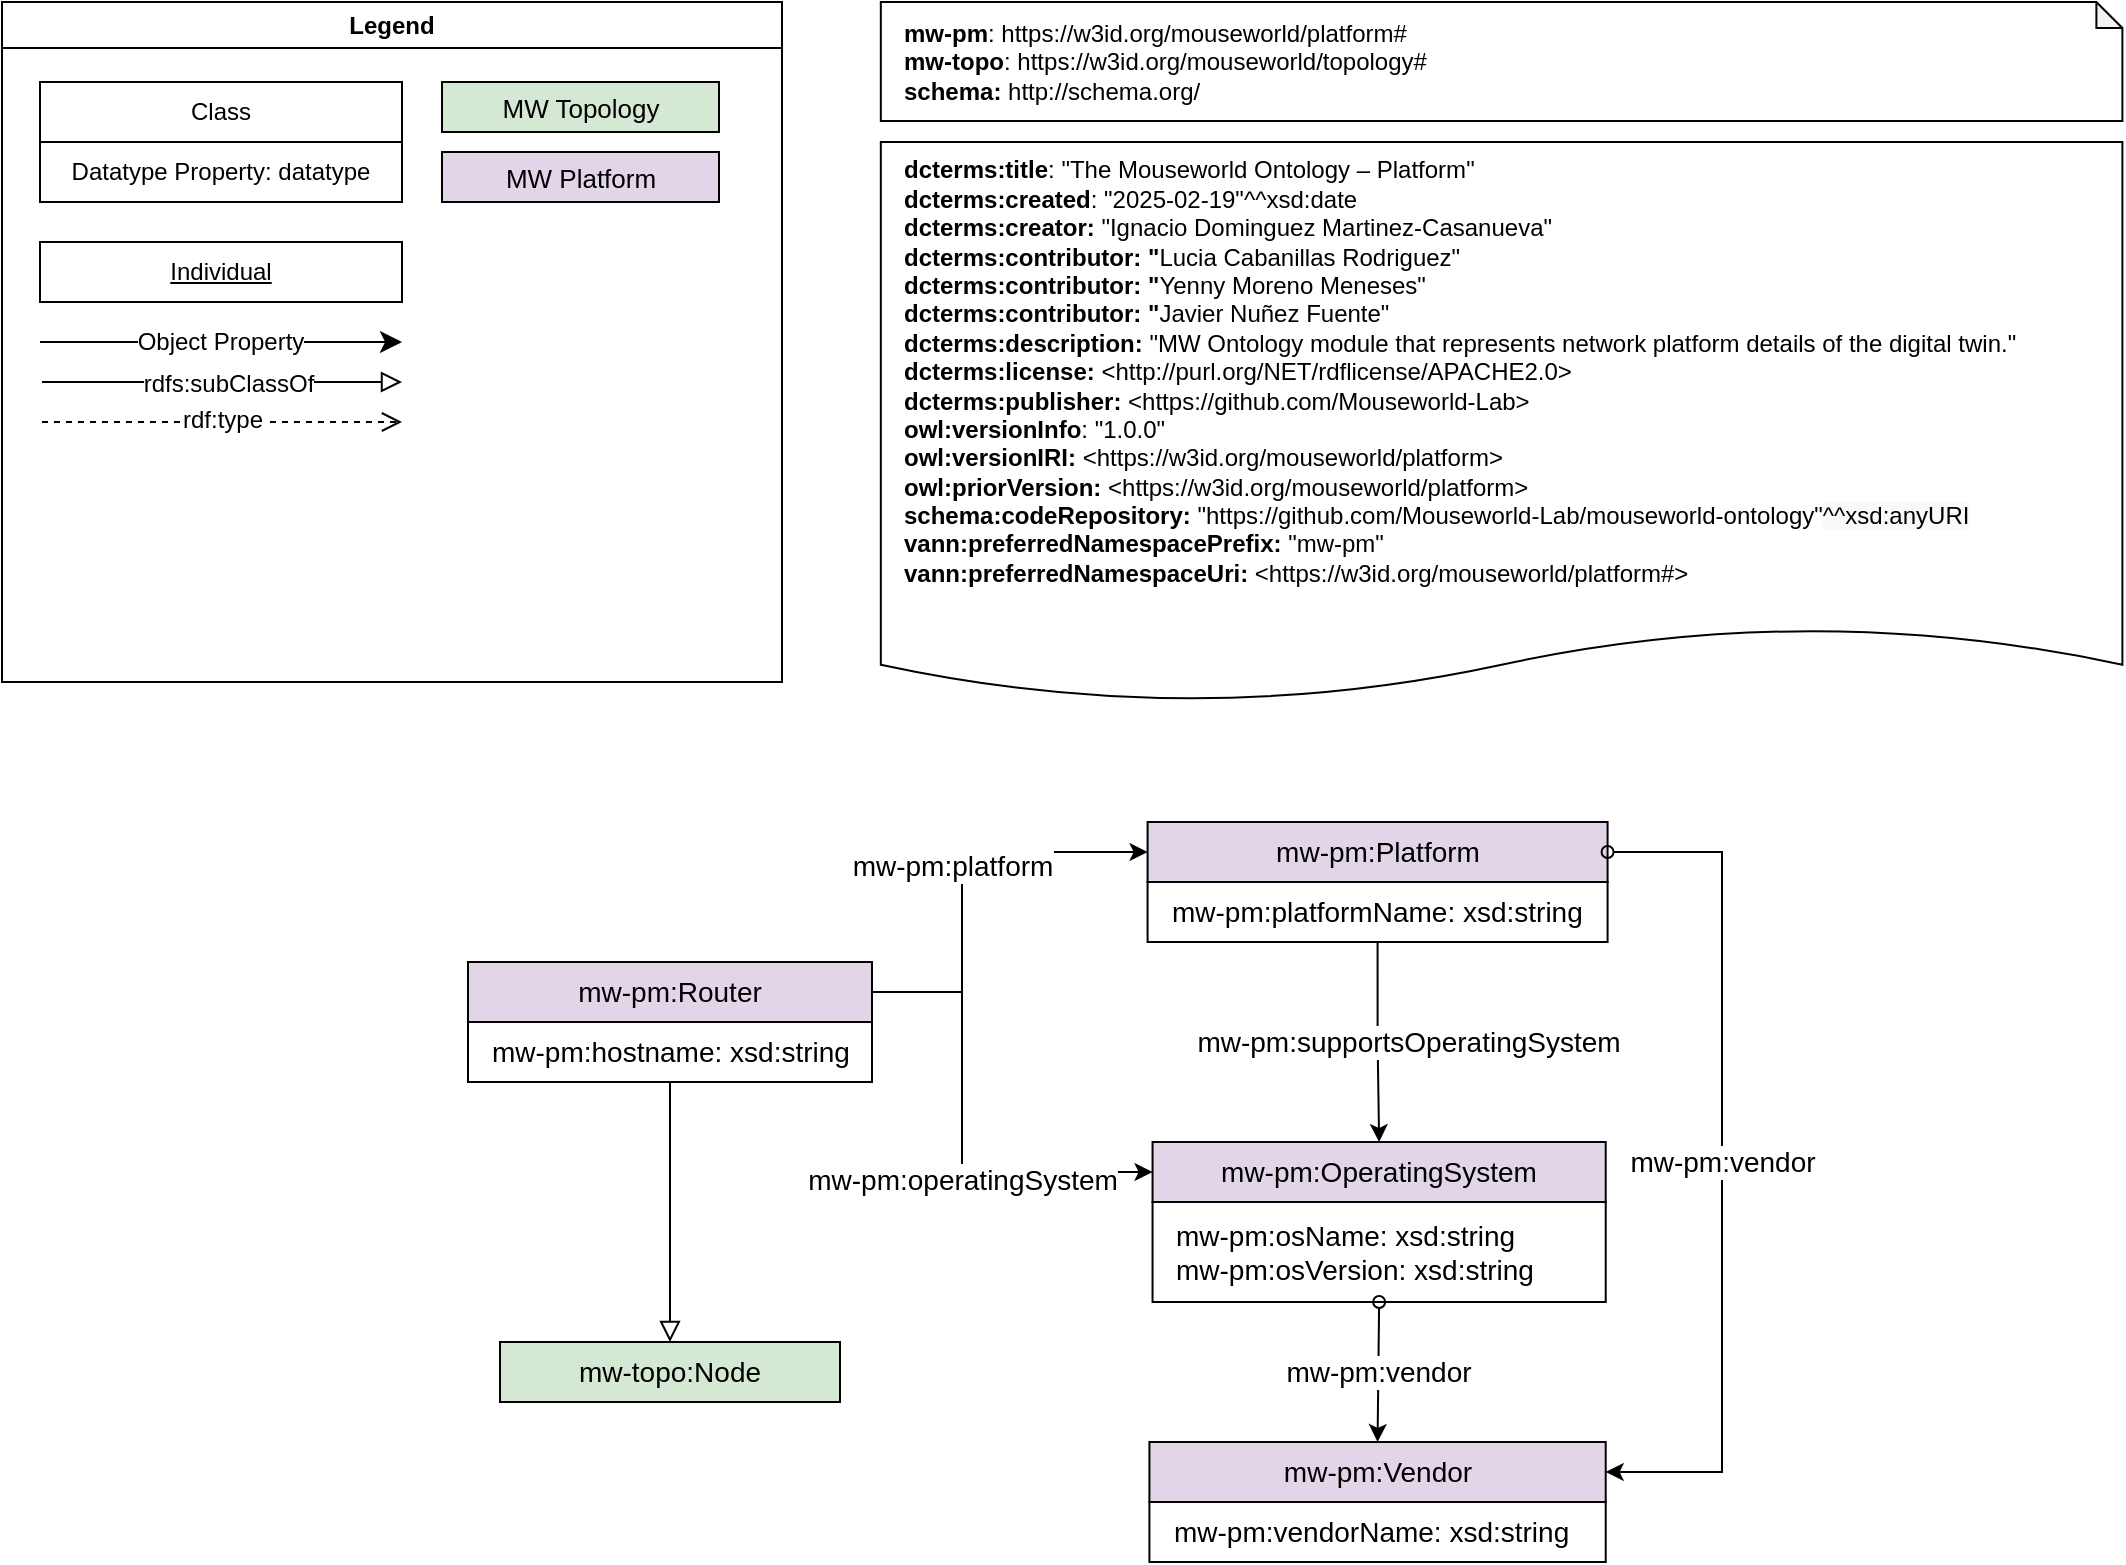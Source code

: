 <mxfile version="27.0.9">
  <diagram name="platform" id="V1U5ahBtT8CTUrfcqf0h">
    <mxGraphModel dx="676" dy="446" grid="1" gridSize="10" guides="1" tooltips="1" connect="1" arrows="1" fold="1" page="1" pageScale="1" pageWidth="850" pageHeight="1100" math="0" shadow="0">
      <root>
        <mxCell id="5h32e7U5oIckj3QQvWM9-0" />
        <mxCell id="5h32e7U5oIckj3QQvWM9-1" parent="5h32e7U5oIckj3QQvWM9-0" />
        <mxCell id="5h32e7U5oIckj3QQvWM9-4" value="mw-topo:Node" style="rounded=0;whiteSpace=wrap;html=1;snapToPoint=1;points=[[0.1,0],[0.2,0],[0.3,0],[0.4,0],[0.5,0],[0.6,0],[0.7,0],[0.8,0],[0.9,0],[0,0.1],[0,0.3],[0,0.5],[0,0.7],[0,0.9],[0.1,1],[0.2,1],[0.3,1],[0.4,1],[0.5,1],[0.6,1],[0.7,1],[0.8,1],[0.9,1],[1,0.1],[1,0.3],[1,0.5],[1,0.7],[1,0.9]];fillColor=#d5e8d4;strokeColor=#000000;fontSize=14;align=center;verticalAlign=middle;fontFamily=Helvetica;" parent="5h32e7U5oIckj3QQvWM9-1" vertex="1">
          <mxGeometry x="259" y="830" width="170" height="30" as="geometry" />
        </mxCell>
        <mxCell id="5h32e7U5oIckj3QQvWM9-10" value="mw-pm:platform" style="edgeStyle=orthogonalEdgeStyle;rounded=0;orthogonalLoop=1;jettySize=auto;html=1;entryX=0;entryY=0.5;entryDx=0;entryDy=0;fontSize=14;exitX=1;exitY=0.5;exitDx=0;exitDy=0;" parent="5h32e7U5oIckj3QQvWM9-1" source="5h32e7U5oIckj3QQvWM9-42" target="5h32e7U5oIckj3QQvWM9-28" edge="1">
          <mxGeometry x="0.042" y="5" relative="1" as="geometry">
            <Array as="points">
              <mxPoint x="490" y="655" />
              <mxPoint x="490" y="585" />
            </Array>
            <mxPoint as="offset" />
            <mxPoint x="470" y="680" as="sourcePoint" />
          </mxGeometry>
        </mxCell>
        <mxCell id="5h32e7U5oIckj3QQvWM9-11" value="mw-pm:operatingSystem" style="edgeStyle=orthogonalEdgeStyle;rounded=0;orthogonalLoop=1;jettySize=auto;html=1;entryX=0;entryY=0.5;entryDx=0;entryDy=0;fontSize=14;exitX=1;exitY=0.5;exitDx=0;exitDy=0;" parent="5h32e7U5oIckj3QQvWM9-1" source="5h32e7U5oIckj3QQvWM9-42" target="5h32e7U5oIckj3QQvWM9-39" edge="1">
          <mxGeometry x="0.115" y="10" relative="1" as="geometry">
            <Array as="points">
              <mxPoint x="490" y="655" />
              <mxPoint x="490" y="745" />
            </Array>
            <mxPoint x="-10" y="10" as="offset" />
            <mxPoint x="470" y="680" as="sourcePoint" />
          </mxGeometry>
        </mxCell>
        <mxCell id="5h32e7U5oIckj3QQvWM9-13" value="" style="endArrow=block;html=1;fontColor=#000000;endFill=0;endSize=8;arcSize=0;rounded=0;fontFamily=Helvetica;entryX=0.5;entryY=0;entryDx=0;entryDy=0;exitX=0.5;exitY=1;exitDx=0;exitDy=0;fontSize=13;" parent="5h32e7U5oIckj3QQvWM9-1" source="5h32e7U5oIckj3QQvWM9-15" target="5h32e7U5oIckj3QQvWM9-4" edge="1">
          <mxGeometry width="50" height="50" relative="1" as="geometry">
            <mxPoint x="51" y="470" as="sourcePoint" />
            <mxPoint x="333.005" y="520" as="targetPoint" />
          </mxGeometry>
        </mxCell>
        <mxCell id="5h32e7U5oIckj3QQvWM9-15" value="&lt;div&gt;mw-pm:hostname: xsd:string&lt;/div&gt;" style="rounded=0;whiteSpace=wrap;html=1;snapToPoint=1;points=[[0.1,0],[0.2,0],[0.3,0],[0.4,0],[0.5,0],[0.6,0],[0.7,0],[0.8,0],[0.9,0],[0,0.1],[0,0.3],[0,0.5],[0,0.7],[0,0.9],[0.1,1],[0.2,1],[0.3,1],[0.4,1],[0.5,1],[0.6,1],[0.7,1],[0.8,1],[0.9,1],[1,0.1],[1,0.3],[1,0.5],[1,0.7],[1,0.9]];align=left;spacingLeft=10;fontSize=14;" parent="5h32e7U5oIckj3QQvWM9-1" vertex="1">
          <mxGeometry x="243" y="670" width="202" height="30" as="geometry" />
        </mxCell>
        <mxCell id="5h32e7U5oIckj3QQvWM9-26" value="mw-pm:vendorName: xsd:string" style="rounded=0;whiteSpace=wrap;html=1;snapToPoint=1;points=[[0.1,0],[0.2,0],[0.3,0],[0.4,0],[0.5,0],[0.6,0],[0.7,0],[0.8,0],[0.9,0],[0,0.1],[0,0.3],[0,0.5],[0,0.7],[0,0.9],[0.1,1],[0.2,1],[0.3,1],[0.4,1],[0.5,1],[0.6,1],[0.7,1],[0.8,1],[0.9,1],[1,0.1],[1,0.3],[1,0.5],[1,0.7],[1,0.9]];align=left;spacingLeft=10;fontSize=14;" parent="5h32e7U5oIckj3QQvWM9-1" vertex="1">
          <mxGeometry x="583.71" y="910" width="228.15" height="30" as="geometry" />
        </mxCell>
        <mxCell id="XKsrdgscYancDlyGXlgI-0" value="mw-pm:supportsOperatingSystem" style="edgeStyle=orthogonalEdgeStyle;rounded=0;orthogonalLoop=1;jettySize=auto;html=1;exitX=0.5;exitY=1;exitDx=0;exitDy=0;entryX=0.5;entryY=0;entryDx=0;entryDy=0;strokeColor=default;align=center;verticalAlign=middle;fontFamily=Helvetica;fontSize=14;fontColor=default;labelBackgroundColor=default;endArrow=classic;" parent="5h32e7U5oIckj3QQvWM9-1" source="5h32e7U5oIckj3QQvWM9-27" target="5h32e7U5oIckj3QQvWM9-39" edge="1">
          <mxGeometry x="0.01" y="14" relative="1" as="geometry">
            <mxPoint as="offset" />
          </mxGeometry>
        </mxCell>
        <mxCell id="5h32e7U5oIckj3QQvWM9-27" value="mw-pm:platformName: xsd:string" style="rounded=0;whiteSpace=wrap;html=1;snapToPoint=1;points=[[0.1,0],[0.2,0],[0.3,0],[0.4,0],[0.5,0],[0.6,0],[0.7,0],[0.8,0],[0.9,0],[0,0.1],[0,0.3],[0,0.5],[0,0.7],[0,0.9],[0.1,1],[0.2,1],[0.3,1],[0.4,1],[0.5,1],[0.6,1],[0.7,1],[0.8,1],[0.9,1],[1,0.1],[1,0.3],[1,0.5],[1,0.7],[1,0.9]];align=left;spacingLeft=10;fontSize=14;" parent="5h32e7U5oIckj3QQvWM9-1" vertex="1">
          <mxGeometry x="582.79" y="600" width="230" height="30" as="geometry" />
        </mxCell>
        <mxCell id="5h32e7U5oIckj3QQvWM9-28" value="mw-pm:Platform" style="rounded=0;whiteSpace=wrap;html=1;snapToPoint=1;points=[[0.1,0],[0.2,0],[0.3,0],[0.4,0],[0.5,0],[0.6,0],[0.7,0],[0.8,0],[0.9,0],[0,0.1],[0,0.3],[0,0.5],[0,0.7],[0,0.9],[0.1,1],[0.2,1],[0.3,1],[0.4,1],[0.5,1],[0.6,1],[0.7,1],[0.8,1],[0.9,1],[1,0.1],[1,0.3],[1,0.5],[1,0.7],[1,0.9]];fillColor=#e1d5e7;strokeColor=#000000;fontSize=14;align=center;verticalAlign=middle;fontFamily=Helvetica;" parent="5h32e7U5oIckj3QQvWM9-1" vertex="1">
          <mxGeometry x="582.79" y="570" width="230" height="30" as="geometry" />
        </mxCell>
        <mxCell id="5h32e7U5oIckj3QQvWM9-29" value="mw-pm:Vendor" style="rounded=0;whiteSpace=wrap;html=1;snapToPoint=1;points=[[0.1,0],[0.2,0],[0.3,0],[0.4,0],[0.5,0],[0.6,0],[0.7,0],[0.8,0],[0.9,0],[0,0.1],[0,0.3],[0,0.5],[0,0.7],[0,0.9],[0.1,1],[0.2,1],[0.3,1],[0.4,1],[0.5,1],[0.6,1],[0.7,1],[0.8,1],[0.9,1],[1,0.1],[1,0.3],[1,0.5],[1,0.7],[1,0.9]];fillColor=#e1d5e7;strokeColor=#000000;fontSize=14;align=center;verticalAlign=middle;fontFamily=Helvetica;" parent="5h32e7U5oIckj3QQvWM9-1" vertex="1">
          <mxGeometry x="583.71" y="880" width="228.15" height="30" as="geometry" />
        </mxCell>
        <mxCell id="5h32e7U5oIckj3QQvWM9-34" value="mw-pm:osName: xsd:string&lt;div&gt;mw-pm:osVersion: xsd:string&lt;/div&gt;" style="rounded=0;whiteSpace=wrap;html=1;snapToPoint=1;points=[[0.1,0],[0.2,0],[0.3,0],[0.4,0],[0.5,0],[0.6,0],[0.7,0],[0.8,0],[0.9,0],[0,0.1],[0,0.3],[0,0.5],[0,0.7],[0,0.9],[0.1,1],[0.2,1],[0.3,1],[0.4,1],[0.5,1],[0.6,1],[0.7,1],[0.8,1],[0.9,1],[1,0.1],[1,0.3],[1,0.5],[1,0.7],[1,0.9]];align=left;spacingLeft=10;fontSize=14;" parent="5h32e7U5oIckj3QQvWM9-1" vertex="1">
          <mxGeometry x="585.27" y="760" width="226.59" height="50" as="geometry" />
        </mxCell>
        <mxCell id="5h32e7U5oIckj3QQvWM9-35" value="mw-pm:vendor" style="edgeStyle=orthogonalEdgeStyle;rounded=0;orthogonalLoop=1;jettySize=auto;html=1;exitX=1;exitY=0.5;exitDx=0;exitDy=0;entryX=1;entryY=0.5;entryDx=0;entryDy=0;fontSize=14;startArrow=oval;startFill=0;" parent="5h32e7U5oIckj3QQvWM9-1" source="5h32e7U5oIckj3QQvWM9-28" target="5h32e7U5oIckj3QQvWM9-29" edge="1">
          <mxGeometry x="-0.002" relative="1" as="geometry">
            <Array as="points">
              <mxPoint x="870" y="585" />
              <mxPoint x="870" y="895" />
            </Array>
            <mxPoint as="offset" />
          </mxGeometry>
        </mxCell>
        <mxCell id="5h32e7U5oIckj3QQvWM9-36" value="mw-pm:vendor" style="rounded=0;orthogonalLoop=1;jettySize=auto;html=1;exitX=0.5;exitY=1;exitDx=0;exitDy=0;fontSize=14;strokeColor=default;align=center;verticalAlign=middle;fontFamily=Helvetica;fontColor=default;labelBackgroundColor=default;startArrow=oval;startFill=0;endArrow=classic;entryX=0.5;entryY=0;entryDx=0;entryDy=0;" parent="5h32e7U5oIckj3QQvWM9-1" source="5h32e7U5oIckj3QQvWM9-34" target="5h32e7U5oIckj3QQvWM9-29" edge="1">
          <mxGeometry x="0.007" relative="1" as="geometry">
            <mxPoint x="674.58" y="750" as="targetPoint" />
            <mxPoint as="offset" />
          </mxGeometry>
        </mxCell>
        <mxCell id="5h32e7U5oIckj3QQvWM9-39" value="mw-pm:OperatingSystem" style="rounded=0;whiteSpace=wrap;html=1;snapToPoint=1;points=[[0.1,0],[0.2,0],[0.3,0],[0.4,0],[0.5,0],[0.6,0],[0.7,0],[0.8,0],[0.9,0],[0,0.1],[0,0.3],[0,0.5],[0,0.7],[0,0.9],[0.1,1],[0.2,1],[0.3,1],[0.4,1],[0.5,1],[0.6,1],[0.7,1],[0.8,1],[0.9,1],[1,0.1],[1,0.3],[1,0.5],[1,0.7],[1,0.9]];fillColor=#e1d5e7;strokeColor=#000000;fontSize=14;align=center;verticalAlign=middle;fontFamily=Helvetica;" parent="5h32e7U5oIckj3QQvWM9-1" vertex="1">
          <mxGeometry x="585.27" y="730" width="226.59" height="30" as="geometry" />
        </mxCell>
        <mxCell id="5h32e7U5oIckj3QQvWM9-42" value="mw-pm:Router" style="rounded=0;whiteSpace=wrap;html=1;snapToPoint=1;points=[[0.1,0],[0.2,0],[0.3,0],[0.4,0],[0.5,0],[0.6,0],[0.7,0],[0.8,0],[0.9,0],[0,0.1],[0,0.3],[0,0.5],[0,0.7],[0,0.9],[0.1,1],[0.2,1],[0.3,1],[0.4,1],[0.5,1],[0.6,1],[0.7,1],[0.8,1],[0.9,1],[1,0.1],[1,0.3],[1,0.5],[1,0.7],[1,0.9]];fillColor=#e1d5e7;strokeColor=#000000;fontSize=14;align=center;verticalAlign=middle;fontFamily=Helvetica;" parent="5h32e7U5oIckj3QQvWM9-1" vertex="1">
          <mxGeometry x="243" y="640" width="202" height="30" as="geometry" />
        </mxCell>
        <mxCell id="NAosuNJHgY2YJT_NUB_j-0" value="&lt;div style=&quot;border-color: var(--border-color);&quot;&gt;&lt;b style=&quot;border-color: var(--border-color);&quot;&gt;&lt;/b&gt;&lt;b&gt;mw-pm&lt;/b&gt;:&amp;nbsp;&lt;span style=&quot;white-space: pre;&quot;&gt;&lt;font style=&quot;&quot;&gt;https://w3id.org/mouseworld/platform#&lt;/font&gt;&lt;/span&gt;&lt;/div&gt;&lt;div style=&quot;border-color: var(--border-color);&quot;&gt;&lt;div style=&quot;border-color: var(--border-color);&quot;&gt;&lt;b&gt;mw-topo&lt;/b&gt;:&amp;nbsp;&lt;span style=&quot;white-space: pre;&quot;&gt;https://w3id.org/mouseworld/topology#&lt;/span&gt;&lt;/div&gt;&lt;/div&gt;&lt;div style=&quot;border-color: var(--border-color);&quot;&gt;&lt;span style=&quot;background-color: initial; color: light-dark(rgb(0, 0, 0), rgb(255, 255, 255)); white-space: pre;&quot;&gt;&lt;b&gt;schema: &lt;/b&gt;&lt;/span&gt;&lt;span style=&quot;background-color: transparent; color: light-dark(rgb(0, 0, 0), rgb(255, 255, 255)); white-space: pre;&quot;&gt;http://schema.org/&lt;/span&gt;&lt;/div&gt;&lt;b style=&quot;border-color: var(--border-color);&quot;&gt;&lt;div style=&quot;&quot;&gt;&lt;/div&gt;&lt;/b&gt;" style="shape=note;whiteSpace=wrap;html=1;backgroundOutline=1;darkOpacity=0.05;size=13;align=left;spacingLeft=10;fontFamily=Helvetica;" parent="5h32e7U5oIckj3QQvWM9-1" vertex="1">
          <mxGeometry x="449.41" y="160" width="620.79" height="59.45" as="geometry" />
        </mxCell>
        <mxCell id="NAosuNJHgY2YJT_NUB_j-1" value="&lt;div&gt;&lt;b&gt;dcterms:title&lt;/b&gt;: &lt;span style=&quot;background-color: light-dark(rgb(255, 255, 255), rgb(18, 18, 18)); color: light-dark(rgb(0, 0, 0), rgb(237, 237, 237));&quot;&gt;&quot;The Mouseworld Ontology – Platform&lt;/span&gt;&lt;span style=&quot;background-color: light-dark(rgb(255, 255, 255), rgb(18, 18, 18)); color: light-dark(rgb(0, 0, 0), rgb(237, 237, 237));&quot;&gt;&quot;&lt;/span&gt;&lt;/div&gt;&lt;div&gt;&lt;b&gt;dcterms:created&lt;/b&gt;: &quot;2025-02-19&quot;^^xsd:date&lt;/div&gt;&lt;div&gt;&lt;b style=&quot;background-color: light-dark(rgb(255, 255, 255), rgb(18, 18, 18)); color: light-dark(rgb(0, 0, 0), rgb(237, 237, 237));&quot;&gt;dcterms:creator:&lt;/b&gt;&lt;span style=&quot;background-color: light-dark(rgb(255, 255, 255), rgb(18, 18, 18)); color: light-dark(rgb(0, 0, 0), rgb(237, 237, 237));&quot;&gt;&amp;nbsp;&quot;Ignacio Dominguez Martinez-Casanueva&quot;&lt;/span&gt;&lt;/div&gt;&lt;div&gt;&lt;div&gt;&lt;b&gt;dcterms:contributor: &quot;&lt;/b&gt;Lucia Cabanillas Rodriguez&quot;&lt;/div&gt;&lt;div&gt;&lt;b&gt;dcterms:contributor: &quot;&lt;/b&gt;Yenny Moreno Meneses&quot;&lt;/div&gt;&lt;div&gt;&lt;b&gt;dcterms:contributor: &quot;&lt;/b&gt;Javier Nuñez Fuente&quot;&lt;/div&gt;&lt;/div&gt;&lt;div&gt;&lt;b style=&quot;background-color: light-dark(rgb(255, 255, 255), rgb(18, 18, 18)); color: light-dark(rgb(0, 0, 0), rgb(237, 237, 237));&quot;&gt;dcterms:description:&amp;nbsp;&lt;/b&gt;&lt;span style=&quot;background-color: light-dark(rgb(255, 255, 255), rgb(18, 18, 18)); color: light-dark(rgb(0, 0, 0), rgb(237, 237, 237));&quot;&gt;&quot;MW Ontology module that represents network platform details of the digital twin.&quot;&lt;/span&gt;&lt;/div&gt;&lt;div&gt;&lt;div&gt;&lt;b&gt;dcterms:license:&amp;nbsp;&lt;/b&gt;&lt;span style=&quot;background-color: light-dark(rgb(255, 255, 255), rgb(18, 18, 18));&quot;&gt;&amp;lt;http://purl.org/NET/rdflicense/APACHE2.0&amp;gt;&lt;/span&gt;&lt;/div&gt;&lt;div&gt;&lt;span style=&quot;background-color: light-dark(rgb(255, 255, 255), rgb(18, 18, 18));&quot;&gt;&lt;b&gt;dcterms:publisher: &lt;/b&gt;&amp;lt;&lt;/span&gt;&lt;span style=&quot;background-color: light-dark(rgb(255, 255, 255), rgb(18, 18, 18));&quot;&gt;https://github.com/Mouseworld-Lab&amp;gt;&lt;/span&gt;&lt;/div&gt;&lt;div&gt;&lt;b&gt;owl:versionInfo&lt;/b&gt;: &quot;1.0.0&quot;&lt;br&gt;&lt;/div&gt;&lt;div&gt;&lt;b&gt;owl:versionIRI:&amp;nbsp;&lt;/b&gt;&amp;lt;https://w3id.org/mouseworld/platform&lt;span style=&quot;background-color: light-dark(rgb(255, 255, 255), rgb(18, 18, 18));&quot;&gt;&amp;gt;&lt;/span&gt;&lt;/div&gt;&lt;div&gt;&lt;b style=&quot;caret-color: rgb(0, 0, 0);&quot;&gt;owl:priorVersion:&lt;/b&gt;&lt;span style=&quot;caret-color: rgb(0, 0, 0);&quot;&gt;&amp;nbsp;&amp;lt;https://w3id.org/mouseworld/platform&amp;gt;&lt;/span&gt;&lt;span style=&quot;background-color: light-dark(rgb(255, 255, 255), rgb(18, 18, 18));&quot;&gt;&lt;br&gt;&lt;/span&gt;&lt;/div&gt;&lt;div&gt;&lt;span style=&quot;caret-color: rgb(0, 0, 0);&quot;&gt;&lt;div style=&quot;&quot;&gt;&lt;b style=&quot;background-color: light-dark(rgb(255, 255, 255), rgb(18, 18, 18)); color: light-dark(rgb(0, 0, 0), rgb(237, 237, 237));&quot;&gt;schema:codeRepository: &lt;/b&gt;&lt;span style=&quot;background-color: light-dark(rgb(255, 255, 255), rgb(18, 18, 18)); color: light-dark(rgb(0, 0, 0), rgb(237, 237, 237));&quot;&gt;&quot;https://github.com/Mouseworld-Lab/mouseworld-ontology&quot;&lt;/span&gt;&lt;span style=&quot;color: light-dark(rgb(0, 0, 0), rgb(237, 237, 237)); background-color: rgb(249, 249, 249); text-align: justify;&quot;&gt;^^xsd:anyURI&lt;/span&gt;&lt;/div&gt;&lt;/span&gt;&lt;/div&gt;&lt;div&gt;&lt;div style=&quot;caret-color: rgb(0, 0, 0);&quot;&gt;&lt;b&gt;vann:preferredNamespacePrefix:&lt;/b&gt;&amp;nbsp;&quot;mw-pm&quot;&lt;/div&gt;&lt;div style=&quot;caret-color: rgb(0, 0, 0);&quot;&gt;&lt;b&gt;vann:preferredNamespaceUri:&lt;/b&gt;&amp;nbsp;&amp;lt;https://w3id.org/mouseworld/platform#&amp;gt;&lt;/div&gt;&lt;div style=&quot;caret-color: rgb(0, 0, 0);&quot;&gt;&lt;br&gt;&lt;/div&gt;&lt;/div&gt;&lt;/div&gt;" style="shape=document;whiteSpace=wrap;html=1;boundedLbl=1;labelBackgroundColor=#ffffff;strokeColor=#000000;fontSize=12;fontColor=#000000;size=0.133;align=left;spacingLeft=10;fontFamily=Helvetica;" parent="5h32e7U5oIckj3QQvWM9-1" vertex="1">
          <mxGeometry x="449.41" y="230" width="620.79" height="280" as="geometry" />
        </mxCell>
        <mxCell id="NAosuNJHgY2YJT_NUB_j-2" value="Legend" style="swimlane;whiteSpace=wrap;html=1;" parent="5h32e7U5oIckj3QQvWM9-1" vertex="1">
          <mxGeometry x="10" y="160" width="390" height="340" as="geometry">
            <mxRectangle x="330" y="370" width="80" height="30" as="alternateBounds" />
          </mxGeometry>
        </mxCell>
        <mxCell id="NAosuNJHgY2YJT_NUB_j-3" value="Datatype Property: datatype" style="rounded=0;whiteSpace=wrap;html=1;snapToPoint=1;points=[[0.1,0],[0.2,0],[0.3,0],[0.4,0],[0.5,0],[0.6,0],[0.7,0],[0.8,0],[0.9,0],[0,0.1],[0,0.3],[0,0.5],[0,0.7],[0,0.9],[0.1,1],[0.2,1],[0.3,1],[0.4,1],[0.5,1],[0.6,1],[0.7,1],[0.8,1],[0.9,1],[1,0.1],[1,0.3],[1,0.5],[1,0.7],[1,0.9]];" parent="NAosuNJHgY2YJT_NUB_j-2" vertex="1">
          <mxGeometry x="19" y="70" width="181" height="30" as="geometry" />
        </mxCell>
        <mxCell id="NAosuNJHgY2YJT_NUB_j-4" value="Class" style="rounded=0;whiteSpace=wrap;html=1;snapToPoint=1;points=[[0.1,0],[0.2,0],[0.3,0],[0.4,0],[0.5,0],[0.6,0],[0.7,0],[0.8,0],[0.9,0],[0,0.1],[0,0.3],[0,0.5],[0,0.7],[0,0.9],[0.1,1],[0.2,1],[0.3,1],[0.4,1],[0.5,1],[0.6,1],[0.7,1],[0.8,1],[0.9,1],[1,0.1],[1,0.3],[1,0.5],[1,0.7],[1,0.9]];" parent="NAosuNJHgY2YJT_NUB_j-2" vertex="1">
          <mxGeometry x="19" y="40" width="181" height="30" as="geometry" />
        </mxCell>
        <mxCell id="NAosuNJHgY2YJT_NUB_j-5" value="&lt;u&gt;Individual&lt;/u&gt;" style="rounded=0;whiteSpace=wrap;html=1;snapToPoint=1;points=[[0.1,0],[0.2,0],[0.3,0],[0.4,0],[0.5,0],[0.6,0],[0.7,0],[0.8,0],[0.9,0],[0,0.1],[0,0.3],[0,0.5],[0,0.7],[0,0.9],[0.1,1],[0.2,1],[0.3,1],[0.4,1],[0.5,1],[0.6,1],[0.7,1],[0.8,1],[0.9,1],[1,0.1],[1,0.3],[1,0.5],[1,0.7],[1,0.9]];" parent="NAosuNJHgY2YJT_NUB_j-2" vertex="1">
          <mxGeometry x="19" y="120" width="181" height="30" as="geometry" />
        </mxCell>
        <mxCell id="NAosuNJHgY2YJT_NUB_j-6" value="" style="endArrow=classic;html=1;exitX=1;exitY=0.5;exitDx=0;exitDy=0;endSize=8;arcSize=0;rounded=0;" parent="NAosuNJHgY2YJT_NUB_j-2" edge="1">
          <mxGeometry width="50" height="50" relative="1" as="geometry">
            <mxPoint x="19" y="170" as="sourcePoint" />
            <mxPoint x="200" y="170" as="targetPoint" />
          </mxGeometry>
        </mxCell>
        <mxCell id="NAosuNJHgY2YJT_NUB_j-7" value="Object Property" style="text;html=1;align=center;verticalAlign=middle;resizable=0;points=[];labelBackgroundColor=#ffffff;" parent="NAosuNJHgY2YJT_NUB_j-6" vertex="1" connectable="0">
          <mxGeometry x="-0.127" relative="1" as="geometry">
            <mxPoint x="11" as="offset" />
          </mxGeometry>
        </mxCell>
        <mxCell id="NAosuNJHgY2YJT_NUB_j-8" value="" style="endArrow=block;html=1;fontColor=#000099;endFill=0;endSize=8;arcSize=0;rounded=0;" parent="NAosuNJHgY2YJT_NUB_j-2" edge="1">
          <mxGeometry width="50" height="50" relative="1" as="geometry">
            <mxPoint x="20" y="190" as="sourcePoint" />
            <mxPoint x="200" y="190" as="targetPoint" />
          </mxGeometry>
        </mxCell>
        <mxCell id="NAosuNJHgY2YJT_NUB_j-9" value="&lt;font style=&quot;font-size: 12px;&quot;&gt;rdfs:subClassOf&lt;/font&gt;" style="edgeLabel;html=1;align=center;verticalAlign=middle;resizable=0;points=[];" parent="NAosuNJHgY2YJT_NUB_j-8" vertex="1" connectable="0">
          <mxGeometry x="-0.12" y="-1" relative="1" as="geometry">
            <mxPoint x="14" as="offset" />
          </mxGeometry>
        </mxCell>
        <mxCell id="NAosuNJHgY2YJT_NUB_j-10" value="" style="endArrow=open;html=1;fontColor=#000099;endFill=0;dashed=1;endSize=8;rounded=0;" parent="NAosuNJHgY2YJT_NUB_j-2" edge="1">
          <mxGeometry width="50" height="50" relative="1" as="geometry">
            <mxPoint x="20" y="210" as="sourcePoint" />
            <mxPoint x="200" y="210" as="targetPoint" />
          </mxGeometry>
        </mxCell>
        <mxCell id="NAosuNJHgY2YJT_NUB_j-11" value="&lt;font style=&quot;font-size: 12px;&quot;&gt;rdf:type&lt;/font&gt;" style="edgeLabel;html=1;align=center;verticalAlign=middle;resizable=0;points=[];" parent="NAosuNJHgY2YJT_NUB_j-10" vertex="1" connectable="0">
          <mxGeometry x="-0.089" y="1" relative="1" as="geometry">
            <mxPoint x="8" as="offset" />
          </mxGeometry>
        </mxCell>
        <mxCell id="NAosuNJHgY2YJT_NUB_j-12" value="MW Topology" style="rounded=0;whiteSpace=wrap;html=1;fillColor=#D5E8D4;strokeColor=#000000;fontFamily=Helvetica;fontSize=13;" parent="NAosuNJHgY2YJT_NUB_j-2" vertex="1">
          <mxGeometry x="220" y="40.0" width="138.5" height="25" as="geometry" />
        </mxCell>
        <mxCell id="NAosuNJHgY2YJT_NUB_j-13" value="MW Platform" style="rounded=0;whiteSpace=wrap;html=1;fillColor=#E1D5E7;strokeColor=#000000;fontFamily=Helvetica;fontSize=13;" parent="NAosuNJHgY2YJT_NUB_j-2" vertex="1">
          <mxGeometry x="220" y="75.0" width="138.5" height="25" as="geometry" />
        </mxCell>
      </root>
    </mxGraphModel>
  </diagram>
</mxfile>
